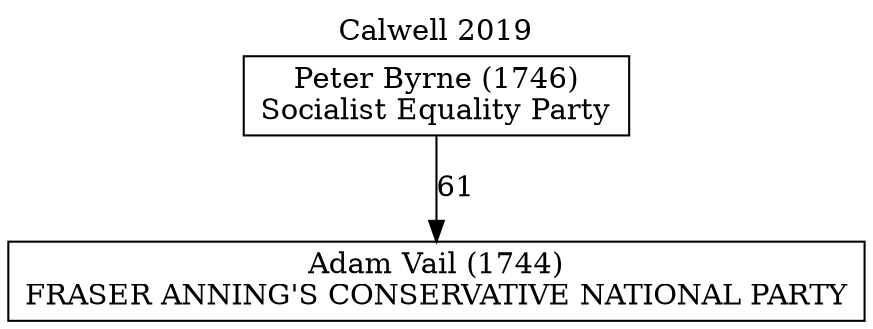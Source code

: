 // House preference flow
digraph "Adam Vail (1744)_Calwell_2019" {
	graph [label="Calwell 2019" labelloc=t mclimit=10]
	node [shape=box]
	"Adam Vail (1744)" [label="Adam Vail (1744)
FRASER ANNING'S CONSERVATIVE NATIONAL PARTY"]
	"Peter Byrne (1746)" [label="Peter Byrne (1746)
Socialist Equality Party"]
	"Peter Byrne (1746)" -> "Adam Vail (1744)" [label=61]
}
